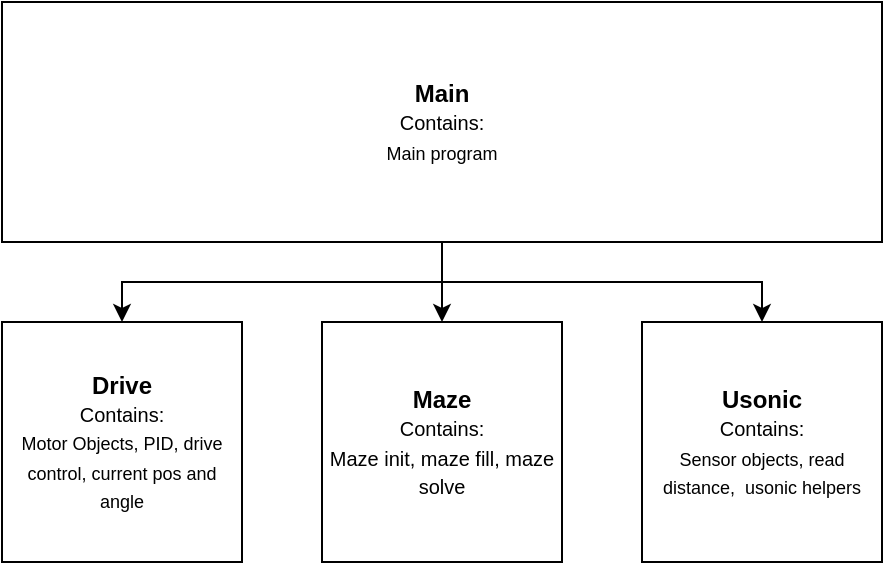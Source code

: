 <mxfile version="22.1.2" type="device">
  <diagram name="Page-1" id="F4jApzVPX7Jvv23gAqRK">
    <mxGraphModel dx="989" dy="590" grid="1" gridSize="10" guides="1" tooltips="1" connect="1" arrows="1" fold="1" page="1" pageScale="1" pageWidth="827" pageHeight="1169" math="0" shadow="0">
      <root>
        <mxCell id="0" />
        <mxCell id="1" parent="0" />
        <mxCell id="ZJDckvpSUw9HOhXPX2ok-1" value="&lt;b&gt;Drive&lt;br&gt;&lt;/b&gt;&lt;font style=&quot;font-size: 10px;&quot;&gt;Contains:&lt;/font&gt;&lt;br&gt;&lt;font style=&quot;font-size: 9px;&quot;&gt;Motor Objects, PID, drive control, current pos and angle&lt;/font&gt;" style="rounded=0;whiteSpace=wrap;html=1;" vertex="1" parent="1">
          <mxGeometry x="40" y="240" width="120" height="120" as="geometry" />
        </mxCell>
        <mxCell id="ZJDckvpSUw9HOhXPX2ok-2" value="&lt;b&gt;Maze&lt;br&gt;&lt;/b&gt;&lt;font style=&quot;border-color: var(--border-color); font-size: 10px;&quot;&gt;Contains:&lt;/font&gt;&lt;br style=&quot;border-color: var(--border-color);&quot;&gt;&lt;font size=&quot;1&quot;&gt;Maze init, maze fill, maze solve&lt;/font&gt;" style="rounded=0;whiteSpace=wrap;html=1;" vertex="1" parent="1">
          <mxGeometry x="200" y="240" width="120" height="120" as="geometry" />
        </mxCell>
        <mxCell id="ZJDckvpSUw9HOhXPX2ok-3" value="&lt;b&gt;Usonic&lt;br&gt;&lt;/b&gt;&lt;font style=&quot;border-color: var(--border-color); font-size: 10px;&quot;&gt;Contains:&lt;/font&gt;&lt;br style=&quot;border-color: var(--border-color);&quot;&gt;&lt;font style=&quot;border-color: var(--border-color); font-size: 9px;&quot;&gt;Sensor objects, read distance,&amp;nbsp; usonic helpers&lt;/font&gt;&lt;b&gt;&lt;br&gt;&lt;/b&gt;" style="rounded=0;whiteSpace=wrap;html=1;" vertex="1" parent="1">
          <mxGeometry x="360" y="240" width="120" height="120" as="geometry" />
        </mxCell>
        <mxCell id="ZJDckvpSUw9HOhXPX2ok-10" style="edgeStyle=orthogonalEdgeStyle;rounded=0;orthogonalLoop=1;jettySize=auto;html=1;" edge="1" parent="1" source="ZJDckvpSUw9HOhXPX2ok-4" target="ZJDckvpSUw9HOhXPX2ok-1">
          <mxGeometry relative="1" as="geometry" />
        </mxCell>
        <mxCell id="ZJDckvpSUw9HOhXPX2ok-11" style="edgeStyle=orthogonalEdgeStyle;rounded=0;orthogonalLoop=1;jettySize=auto;html=1;" edge="1" parent="1" source="ZJDckvpSUw9HOhXPX2ok-4" target="ZJDckvpSUw9HOhXPX2ok-2">
          <mxGeometry relative="1" as="geometry" />
        </mxCell>
        <mxCell id="ZJDckvpSUw9HOhXPX2ok-12" style="edgeStyle=orthogonalEdgeStyle;rounded=0;orthogonalLoop=1;jettySize=auto;html=1;" edge="1" parent="1" source="ZJDckvpSUw9HOhXPX2ok-4" target="ZJDckvpSUw9HOhXPX2ok-3">
          <mxGeometry relative="1" as="geometry" />
        </mxCell>
        <mxCell id="ZJDckvpSUw9HOhXPX2ok-4" value="&lt;b&gt;Main&lt;br&gt;&lt;/b&gt;&lt;font style=&quot;border-color: var(--border-color); font-size: 10px;&quot;&gt;Contains:&lt;/font&gt;&lt;br style=&quot;border-color: var(--border-color);&quot;&gt;&lt;font style=&quot;border-color: var(--border-color); font-size: 9px;&quot;&gt;Main program&lt;/font&gt;" style="rounded=0;whiteSpace=wrap;html=1;" vertex="1" parent="1">
          <mxGeometry x="40" y="80" width="440" height="120" as="geometry" />
        </mxCell>
      </root>
    </mxGraphModel>
  </diagram>
</mxfile>
